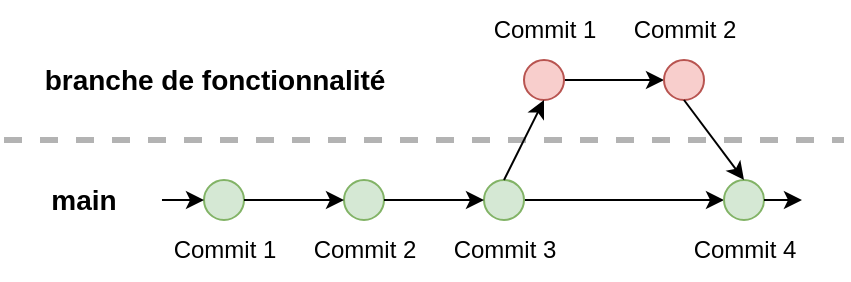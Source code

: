 <mxfile version="24.0.6" type="device">
  <diagram name="Page-1" id="9T2Wyxx9o18ZRonSXm-7">
    <mxGraphModel dx="1434" dy="780" grid="1" gridSize="10" guides="1" tooltips="1" connect="1" arrows="1" fold="1" page="1" pageScale="1" pageWidth="827" pageHeight="1169" math="0" shadow="0">
      <root>
        <mxCell id="0" />
        <mxCell id="1" parent="0" />
        <mxCell id="qNxySR5nrvwbr0C1Yesd-27" value="" style="endArrow=none;dashed=1;html=1;rounded=0;strokeWidth=3;strokeColor=#B3B3B3;" edge="1" parent="1">
          <mxGeometry width="50" height="50" relative="1" as="geometry">
            <mxPoint x="20" y="100" as="sourcePoint" />
            <mxPoint x="440" y="100" as="targetPoint" />
          </mxGeometry>
        </mxCell>
        <mxCell id="qNxySR5nrvwbr0C1Yesd-1" value="" style="ellipse;whiteSpace=wrap;html=1;fillColor=#d5e8d4;strokeColor=#82b366;" vertex="1" parent="1">
          <mxGeometry x="120" y="120" width="20" height="20" as="geometry" />
        </mxCell>
        <mxCell id="qNxySR5nrvwbr0C1Yesd-2" value="Commit 1" style="text;html=1;align=center;verticalAlign=middle;resizable=0;points=[];autosize=1;strokeColor=none;fillColor=none;" vertex="1" parent="1">
          <mxGeometry x="95" y="140" width="70" height="30" as="geometry" />
        </mxCell>
        <mxCell id="qNxySR5nrvwbr0C1Yesd-4" value="" style="ellipse;whiteSpace=wrap;html=1;fillColor=#d5e8d4;strokeColor=#82b366;" vertex="1" parent="1">
          <mxGeometry x="190" y="120" width="20" height="20" as="geometry" />
        </mxCell>
        <mxCell id="qNxySR5nrvwbr0C1Yesd-5" value="Commit 2" style="text;html=1;align=center;verticalAlign=middle;resizable=0;points=[];autosize=1;strokeColor=none;fillColor=none;" vertex="1" parent="1">
          <mxGeometry x="165" y="140" width="70" height="30" as="geometry" />
        </mxCell>
        <mxCell id="qNxySR5nrvwbr0C1Yesd-24" style="edgeStyle=orthogonalEdgeStyle;rounded=0;orthogonalLoop=1;jettySize=auto;html=1;exitX=1;exitY=0.5;exitDx=0;exitDy=0;entryX=0;entryY=0.5;entryDx=0;entryDy=0;" edge="1" parent="1" source="qNxySR5nrvwbr0C1Yesd-6" target="qNxySR5nrvwbr0C1Yesd-19">
          <mxGeometry relative="1" as="geometry" />
        </mxCell>
        <mxCell id="qNxySR5nrvwbr0C1Yesd-6" value="" style="ellipse;whiteSpace=wrap;html=1;fillColor=#d5e8d4;strokeColor=#82b366;" vertex="1" parent="1">
          <mxGeometry x="260" y="120" width="20" height="20" as="geometry" />
        </mxCell>
        <mxCell id="qNxySR5nrvwbr0C1Yesd-7" value="Commit 3" style="text;html=1;align=center;verticalAlign=middle;resizable=0;points=[];autosize=1;strokeColor=none;fillColor=none;" vertex="1" parent="1">
          <mxGeometry x="235" y="140" width="70" height="30" as="geometry" />
        </mxCell>
        <mxCell id="qNxySR5nrvwbr0C1Yesd-8" value="&lt;font style=&quot;font-size: 14px;&quot;&gt;&lt;b&gt;main&lt;/b&gt;&lt;/font&gt;" style="text;html=1;align=center;verticalAlign=middle;whiteSpace=wrap;rounded=0;" vertex="1" parent="1">
          <mxGeometry x="30" y="115" width="60" height="30" as="geometry" />
        </mxCell>
        <mxCell id="qNxySR5nrvwbr0C1Yesd-9" value="&lt;font style=&quot;font-size: 14px;&quot;&gt;&lt;b&gt;branche de fonctionnalité&lt;/b&gt;&lt;/font&gt;" style="text;html=1;align=center;verticalAlign=middle;resizable=0;points=[];autosize=1;strokeColor=none;fillColor=none;" vertex="1" parent="1">
          <mxGeometry x="30" y="55" width="190" height="30" as="geometry" />
        </mxCell>
        <mxCell id="qNxySR5nrvwbr0C1Yesd-10" value="" style="endArrow=classic;html=1;rounded=0;exitX=1;exitY=0.5;exitDx=0;exitDy=0;entryX=0;entryY=0.5;entryDx=0;entryDy=0;endFill=1;" edge="1" parent="1" source="qNxySR5nrvwbr0C1Yesd-1" target="qNxySR5nrvwbr0C1Yesd-4">
          <mxGeometry width="50" height="50" relative="1" as="geometry">
            <mxPoint x="390" y="430" as="sourcePoint" />
            <mxPoint x="440" y="380" as="targetPoint" />
          </mxGeometry>
        </mxCell>
        <mxCell id="qNxySR5nrvwbr0C1Yesd-11" value="" style="endArrow=classic;html=1;rounded=0;exitX=1;exitY=0.5;exitDx=0;exitDy=0;entryX=0;entryY=0.5;entryDx=0;entryDy=0;endFill=1;" edge="1" parent="1" source="qNxySR5nrvwbr0C1Yesd-4" target="qNxySR5nrvwbr0C1Yesd-6">
          <mxGeometry width="50" height="50" relative="1" as="geometry">
            <mxPoint x="150" y="140" as="sourcePoint" />
            <mxPoint x="200" y="140" as="targetPoint" />
          </mxGeometry>
        </mxCell>
        <mxCell id="qNxySR5nrvwbr0C1Yesd-18" style="edgeStyle=orthogonalEdgeStyle;rounded=0;orthogonalLoop=1;jettySize=auto;html=1;exitX=1;exitY=0.5;exitDx=0;exitDy=0;entryX=0;entryY=0.5;entryDx=0;entryDy=0;endArrow=classic;endFill=1;" edge="1" parent="1" source="qNxySR5nrvwbr0C1Yesd-12" target="qNxySR5nrvwbr0C1Yesd-15">
          <mxGeometry relative="1" as="geometry" />
        </mxCell>
        <mxCell id="qNxySR5nrvwbr0C1Yesd-12" value="" style="ellipse;whiteSpace=wrap;html=1;fillColor=#f8cecc;strokeColor=#b85450;" vertex="1" parent="1">
          <mxGeometry x="280" y="60" width="20" height="20" as="geometry" />
        </mxCell>
        <mxCell id="qNxySR5nrvwbr0C1Yesd-13" value="Commit 1" style="text;html=1;align=center;verticalAlign=middle;resizable=0;points=[];autosize=1;strokeColor=none;fillColor=none;" vertex="1" parent="1">
          <mxGeometry x="255" y="30" width="70" height="30" as="geometry" />
        </mxCell>
        <mxCell id="qNxySR5nrvwbr0C1Yesd-15" value="" style="ellipse;whiteSpace=wrap;html=1;fillColor=#f8cecc;strokeColor=#b85450;" vertex="1" parent="1">
          <mxGeometry x="350" y="60" width="20" height="20" as="geometry" />
        </mxCell>
        <mxCell id="qNxySR5nrvwbr0C1Yesd-16" value="Commit 2" style="text;html=1;align=center;verticalAlign=middle;resizable=0;points=[];autosize=1;strokeColor=none;fillColor=none;" vertex="1" parent="1">
          <mxGeometry x="325" y="30" width="70" height="30" as="geometry" />
        </mxCell>
        <mxCell id="qNxySR5nrvwbr0C1Yesd-17" value="" style="endArrow=classic;html=1;rounded=0;exitX=0.5;exitY=0;exitDx=0;exitDy=0;entryX=0.5;entryY=1;entryDx=0;entryDy=0;endFill=1;" edge="1" parent="1" source="qNxySR5nrvwbr0C1Yesd-6" target="qNxySR5nrvwbr0C1Yesd-12">
          <mxGeometry width="50" height="50" relative="1" as="geometry">
            <mxPoint x="420" y="150" as="sourcePoint" />
            <mxPoint x="470" y="100" as="targetPoint" />
          </mxGeometry>
        </mxCell>
        <mxCell id="qNxySR5nrvwbr0C1Yesd-19" value="" style="ellipse;whiteSpace=wrap;html=1;fillColor=#d5e8d4;strokeColor=#82b366;" vertex="1" parent="1">
          <mxGeometry x="380" y="120" width="20" height="20" as="geometry" />
        </mxCell>
        <mxCell id="qNxySR5nrvwbr0C1Yesd-20" value="Commit 4" style="text;html=1;align=center;verticalAlign=middle;resizable=0;points=[];autosize=1;strokeColor=none;fillColor=none;" vertex="1" parent="1">
          <mxGeometry x="355" y="140" width="70" height="30" as="geometry" />
        </mxCell>
        <mxCell id="qNxySR5nrvwbr0C1Yesd-23" style="rounded=0;orthogonalLoop=1;jettySize=auto;html=1;exitX=0.5;exitY=1;exitDx=0;exitDy=0;entryX=0.5;entryY=0;entryDx=0;entryDy=0;" edge="1" parent="1" source="qNxySR5nrvwbr0C1Yesd-15" target="qNxySR5nrvwbr0C1Yesd-19">
          <mxGeometry relative="1" as="geometry" />
        </mxCell>
        <mxCell id="qNxySR5nrvwbr0C1Yesd-25" style="edgeStyle=orthogonalEdgeStyle;rounded=0;orthogonalLoop=1;jettySize=auto;html=1;exitX=1;exitY=0.5;exitDx=0;exitDy=0;entryX=0.914;entryY=-0.333;entryDx=0;entryDy=0;entryPerimeter=0;" edge="1" parent="1" source="qNxySR5nrvwbr0C1Yesd-19" target="qNxySR5nrvwbr0C1Yesd-20">
          <mxGeometry relative="1" as="geometry" />
        </mxCell>
        <mxCell id="qNxySR5nrvwbr0C1Yesd-26" value="" style="endArrow=classic;html=1;rounded=0;entryX=0;entryY=0.5;entryDx=0;entryDy=0;exitX=0.057;exitY=-0.333;exitDx=0;exitDy=0;exitPerimeter=0;" edge="1" parent="1" source="qNxySR5nrvwbr0C1Yesd-2" target="qNxySR5nrvwbr0C1Yesd-1">
          <mxGeometry width="50" height="50" relative="1" as="geometry">
            <mxPoint x="170" y="270" as="sourcePoint" />
            <mxPoint x="220" y="220" as="targetPoint" />
          </mxGeometry>
        </mxCell>
      </root>
    </mxGraphModel>
  </diagram>
</mxfile>

